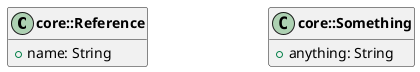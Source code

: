 @startuml

!startsub Layout

skinparam linetype ortho
skinparam Nodesep 120

skinparam class {
    FontStyle bold
}
hide empty members

!endsub


!startsub Refs
	class core::Reference {
	    +name: String
	}
!endsub


!startsub Something
	class core::Something {
	    +anything: String
	}
!endsub

@enduml